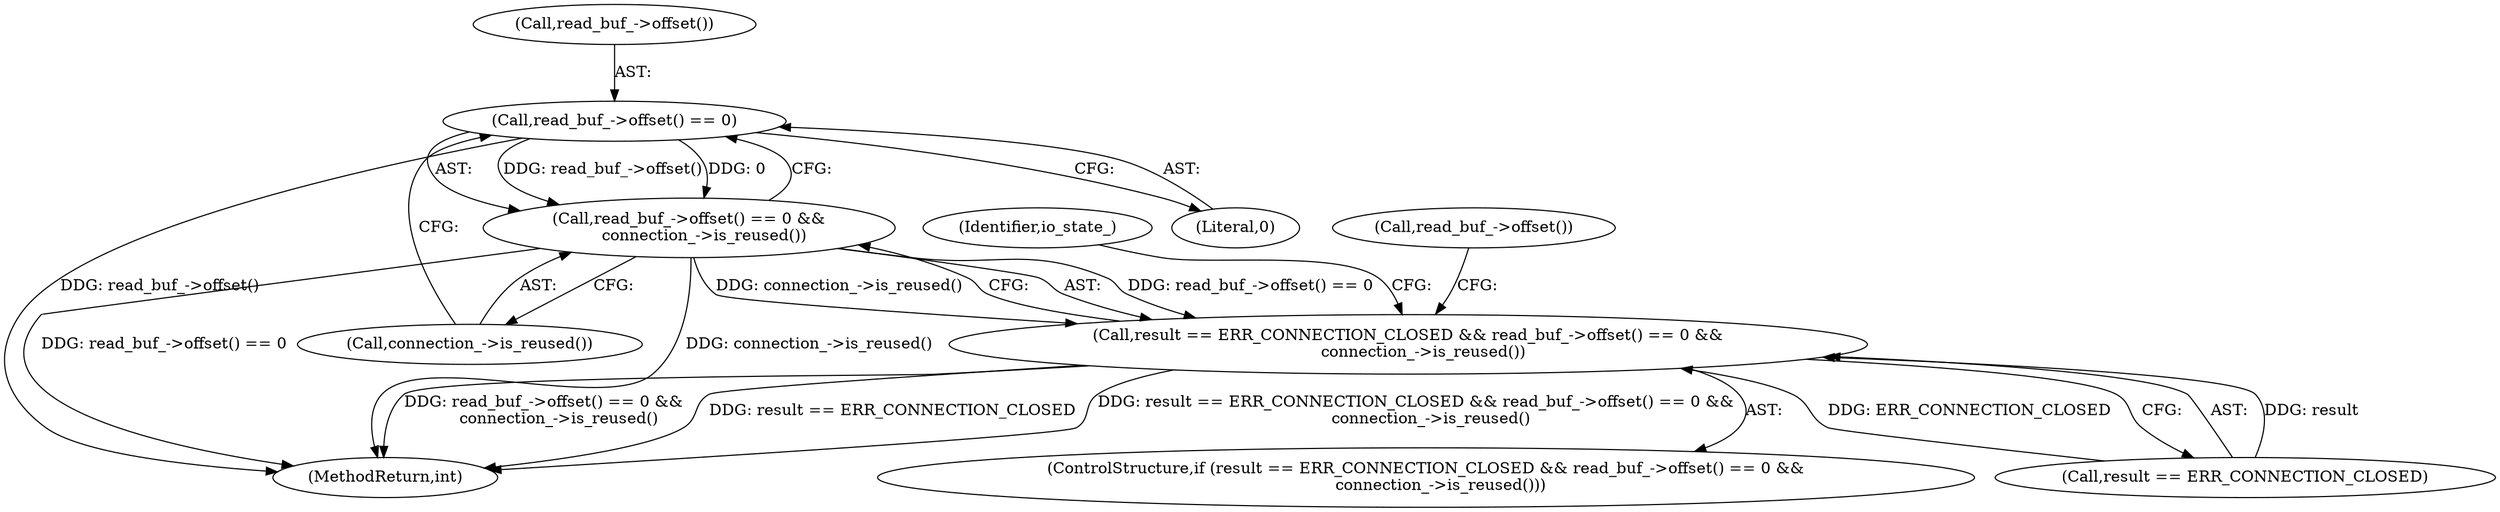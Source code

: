 digraph "0_Chrome_9c18dbcb79e5f700c453d1ac01fb6d8768e4844a@API" {
"1000134" [label="(Call,read_buf_->offset() == 0)"];
"1000133" [label="(Call,read_buf_->offset() == 0 &&\n      connection_->is_reused())"];
"1000129" [label="(Call,result == ERR_CONNECTION_CLOSED && read_buf_->offset() == 0 &&\n      connection_->is_reused())"];
"1000210" [label="(MethodReturn,int)"];
"1000140" [label="(Identifier,io_state_)"];
"1000130" [label="(Call,result == ERR_CONNECTION_CLOSED)"];
"1000136" [label="(Literal,0)"];
"1000137" [label="(Call,connection_->is_reused())"];
"1000133" [label="(Call,read_buf_->offset() == 0 &&\n      connection_->is_reused())"];
"1000129" [label="(Call,result == ERR_CONNECTION_CLOSED && read_buf_->offset() == 0 &&\n      connection_->is_reused())"];
"1000147" [label="(Call,read_buf_->offset())"];
"1000134" [label="(Call,read_buf_->offset() == 0)"];
"1000128" [label="(ControlStructure,if (result == ERR_CONNECTION_CLOSED && read_buf_->offset() == 0 &&\n      connection_->is_reused()))"];
"1000135" [label="(Call,read_buf_->offset())"];
"1000134" -> "1000133"  [label="AST: "];
"1000134" -> "1000136"  [label="CFG: "];
"1000135" -> "1000134"  [label="AST: "];
"1000136" -> "1000134"  [label="AST: "];
"1000137" -> "1000134"  [label="CFG: "];
"1000133" -> "1000134"  [label="CFG: "];
"1000134" -> "1000210"  [label="DDG: read_buf_->offset()"];
"1000134" -> "1000133"  [label="DDG: read_buf_->offset()"];
"1000134" -> "1000133"  [label="DDG: 0"];
"1000133" -> "1000129"  [label="AST: "];
"1000133" -> "1000137"  [label="CFG: "];
"1000137" -> "1000133"  [label="AST: "];
"1000129" -> "1000133"  [label="CFG: "];
"1000133" -> "1000210"  [label="DDG: read_buf_->offset() == 0"];
"1000133" -> "1000210"  [label="DDG: connection_->is_reused()"];
"1000133" -> "1000129"  [label="DDG: read_buf_->offset() == 0"];
"1000133" -> "1000129"  [label="DDG: connection_->is_reused()"];
"1000129" -> "1000128"  [label="AST: "];
"1000129" -> "1000130"  [label="CFG: "];
"1000130" -> "1000129"  [label="AST: "];
"1000140" -> "1000129"  [label="CFG: "];
"1000147" -> "1000129"  [label="CFG: "];
"1000129" -> "1000210"  [label="DDG: read_buf_->offset() == 0 &&\n      connection_->is_reused()"];
"1000129" -> "1000210"  [label="DDG: result == ERR_CONNECTION_CLOSED"];
"1000129" -> "1000210"  [label="DDG: result == ERR_CONNECTION_CLOSED && read_buf_->offset() == 0 &&\n      connection_->is_reused()"];
"1000130" -> "1000129"  [label="DDG: result"];
"1000130" -> "1000129"  [label="DDG: ERR_CONNECTION_CLOSED"];
}

